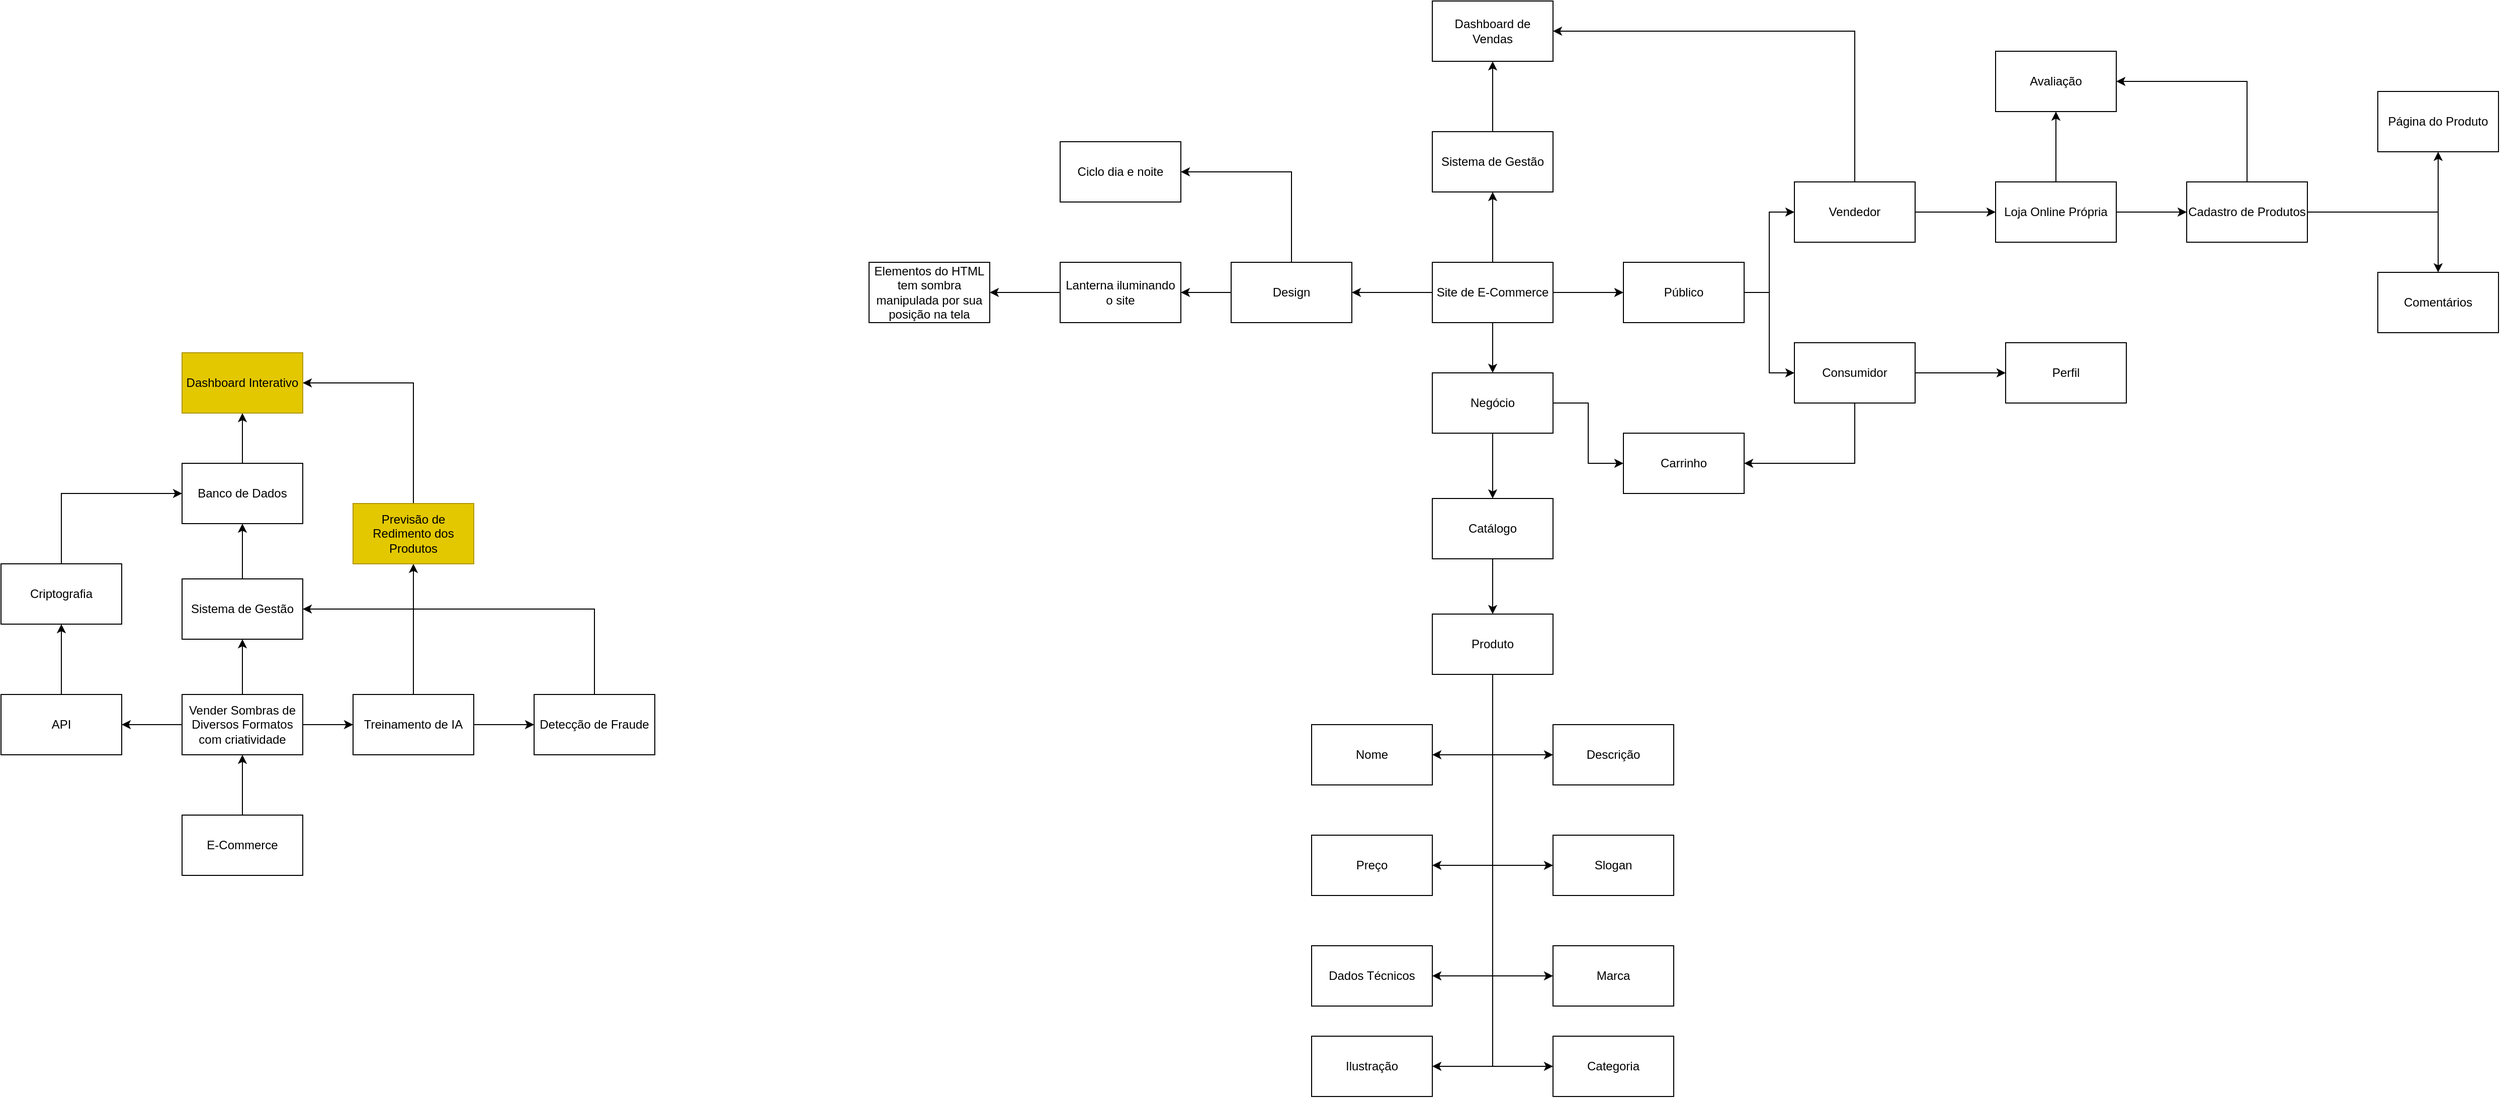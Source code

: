 <mxfile version="26.1.2">
  <diagram name="Página-1" id="C9cEIiKyZK1KmU4NjCaQ">
    <mxGraphModel dx="2950" dy="717" grid="1" gridSize="10" guides="1" tooltips="1" connect="1" arrows="1" fold="1" page="1" pageScale="1" pageWidth="827" pageHeight="1169" math="0" shadow="0">
      <root>
        <mxCell id="0" />
        <mxCell id="1" parent="0" />
        <mxCell id="oSPMD-teFhX5AmUhnf4v-3" style="edgeStyle=orthogonalEdgeStyle;rounded=0;orthogonalLoop=1;jettySize=auto;html=1;entryX=0.5;entryY=0;entryDx=0;entryDy=0;" edge="1" parent="1" source="oSPMD-teFhX5AmUhnf4v-1" target="oSPMD-teFhX5AmUhnf4v-2">
          <mxGeometry relative="1" as="geometry" />
        </mxCell>
        <mxCell id="oSPMD-teFhX5AmUhnf4v-9" style="edgeStyle=orthogonalEdgeStyle;rounded=0;orthogonalLoop=1;jettySize=auto;html=1;entryX=1;entryY=0.5;entryDx=0;entryDy=0;" edge="1" parent="1" source="oSPMD-teFhX5AmUhnf4v-1" target="oSPMD-teFhX5AmUhnf4v-8">
          <mxGeometry relative="1" as="geometry" />
        </mxCell>
        <mxCell id="oSPMD-teFhX5AmUhnf4v-31" value="" style="edgeStyle=orthogonalEdgeStyle;rounded=0;orthogonalLoop=1;jettySize=auto;html=1;" edge="1" parent="1" source="oSPMD-teFhX5AmUhnf4v-1" target="oSPMD-teFhX5AmUhnf4v-30">
          <mxGeometry relative="1" as="geometry" />
        </mxCell>
        <mxCell id="oSPMD-teFhX5AmUhnf4v-34" value="" style="edgeStyle=orthogonalEdgeStyle;rounded=0;orthogonalLoop=1;jettySize=auto;html=1;" edge="1" parent="1" source="oSPMD-teFhX5AmUhnf4v-1" target="oSPMD-teFhX5AmUhnf4v-33">
          <mxGeometry relative="1" as="geometry" />
        </mxCell>
        <mxCell id="oSPMD-teFhX5AmUhnf4v-1" value="Site de E-Commerce" style="rounded=0;whiteSpace=wrap;html=1;" vertex="1" parent="1">
          <mxGeometry x="360" y="290" width="120" height="60" as="geometry" />
        </mxCell>
        <mxCell id="oSPMD-teFhX5AmUhnf4v-13" value="" style="edgeStyle=orthogonalEdgeStyle;rounded=0;orthogonalLoop=1;jettySize=auto;html=1;" edge="1" parent="1" source="oSPMD-teFhX5AmUhnf4v-2" target="oSPMD-teFhX5AmUhnf4v-11">
          <mxGeometry relative="1" as="geometry" />
        </mxCell>
        <mxCell id="oSPMD-teFhX5AmUhnf4v-45" value="" style="edgeStyle=orthogonalEdgeStyle;rounded=0;orthogonalLoop=1;jettySize=auto;html=1;" edge="1" parent="1" source="oSPMD-teFhX5AmUhnf4v-2" target="oSPMD-teFhX5AmUhnf4v-44">
          <mxGeometry relative="1" as="geometry" />
        </mxCell>
        <mxCell id="oSPMD-teFhX5AmUhnf4v-2" value="Negócio" style="rounded=0;whiteSpace=wrap;html=1;" vertex="1" parent="1">
          <mxGeometry x="360" y="400" width="120" height="60" as="geometry" />
        </mxCell>
        <mxCell id="oSPMD-teFhX5AmUhnf4v-25" style="edgeStyle=orthogonalEdgeStyle;rounded=0;orthogonalLoop=1;jettySize=auto;html=1;entryX=1;entryY=0.5;entryDx=0;entryDy=0;" edge="1" parent="1" source="oSPMD-teFhX5AmUhnf4v-8" target="oSPMD-teFhX5AmUhnf4v-24">
          <mxGeometry relative="1" as="geometry">
            <Array as="points">
              <mxPoint x="220" y="200" />
            </Array>
          </mxGeometry>
        </mxCell>
        <mxCell id="oSPMD-teFhX5AmUhnf4v-27" style="edgeStyle=orthogonalEdgeStyle;rounded=0;orthogonalLoop=1;jettySize=auto;html=1;entryX=1;entryY=0.5;entryDx=0;entryDy=0;" edge="1" parent="1" source="oSPMD-teFhX5AmUhnf4v-8" target="oSPMD-teFhX5AmUhnf4v-26">
          <mxGeometry relative="1" as="geometry" />
        </mxCell>
        <mxCell id="oSPMD-teFhX5AmUhnf4v-8" value="Design" style="rounded=0;whiteSpace=wrap;html=1;" vertex="1" parent="1">
          <mxGeometry x="160" y="290" width="120" height="60" as="geometry" />
        </mxCell>
        <mxCell id="oSPMD-teFhX5AmUhnf4v-18" style="edgeStyle=orthogonalEdgeStyle;rounded=0;orthogonalLoop=1;jettySize=auto;html=1;entryX=0.5;entryY=0;entryDx=0;entryDy=0;" edge="1" parent="1" source="oSPMD-teFhX5AmUhnf4v-11" target="oSPMD-teFhX5AmUhnf4v-17">
          <mxGeometry relative="1" as="geometry" />
        </mxCell>
        <mxCell id="oSPMD-teFhX5AmUhnf4v-11" value="Catálogo" style="rounded=0;whiteSpace=wrap;html=1;" vertex="1" parent="1">
          <mxGeometry x="360" y="525" width="120" height="60" as="geometry" />
        </mxCell>
        <mxCell id="oSPMD-teFhX5AmUhnf4v-62" style="edgeStyle=orthogonalEdgeStyle;rounded=0;orthogonalLoop=1;jettySize=auto;html=1;entryX=1;entryY=0.5;entryDx=0;entryDy=0;" edge="1" parent="1" source="oSPMD-teFhX5AmUhnf4v-17" target="oSPMD-teFhX5AmUhnf4v-22">
          <mxGeometry relative="1" as="geometry" />
        </mxCell>
        <mxCell id="oSPMD-teFhX5AmUhnf4v-63" style="edgeStyle=orthogonalEdgeStyle;rounded=0;orthogonalLoop=1;jettySize=auto;html=1;entryX=0;entryY=0.5;entryDx=0;entryDy=0;" edge="1" parent="1" source="oSPMD-teFhX5AmUhnf4v-17" target="oSPMD-teFhX5AmUhnf4v-60">
          <mxGeometry relative="1" as="geometry">
            <Array as="points">
              <mxPoint x="420" y="780" />
            </Array>
          </mxGeometry>
        </mxCell>
        <mxCell id="oSPMD-teFhX5AmUhnf4v-64" style="edgeStyle=orthogonalEdgeStyle;rounded=0;orthogonalLoop=1;jettySize=auto;html=1;entryX=1;entryY=0.5;entryDx=0;entryDy=0;" edge="1" parent="1" source="oSPMD-teFhX5AmUhnf4v-17" target="oSPMD-teFhX5AmUhnf4v-59">
          <mxGeometry relative="1" as="geometry" />
        </mxCell>
        <mxCell id="oSPMD-teFhX5AmUhnf4v-66" style="edgeStyle=orthogonalEdgeStyle;rounded=0;orthogonalLoop=1;jettySize=auto;html=1;entryX=0;entryY=0.5;entryDx=0;entryDy=0;" edge="1" parent="1" source="oSPMD-teFhX5AmUhnf4v-17" target="oSPMD-teFhX5AmUhnf4v-65">
          <mxGeometry relative="1" as="geometry" />
        </mxCell>
        <mxCell id="oSPMD-teFhX5AmUhnf4v-68" style="edgeStyle=orthogonalEdgeStyle;rounded=0;orthogonalLoop=1;jettySize=auto;html=1;entryX=1;entryY=0.5;entryDx=0;entryDy=0;" edge="1" parent="1" source="oSPMD-teFhX5AmUhnf4v-17" target="oSPMD-teFhX5AmUhnf4v-67">
          <mxGeometry relative="1" as="geometry" />
        </mxCell>
        <mxCell id="oSPMD-teFhX5AmUhnf4v-70" style="edgeStyle=orthogonalEdgeStyle;rounded=0;orthogonalLoop=1;jettySize=auto;html=1;entryX=0;entryY=0.5;entryDx=0;entryDy=0;" edge="1" parent="1" source="oSPMD-teFhX5AmUhnf4v-17" target="oSPMD-teFhX5AmUhnf4v-69">
          <mxGeometry relative="1" as="geometry" />
        </mxCell>
        <mxCell id="oSPMD-teFhX5AmUhnf4v-72" style="edgeStyle=orthogonalEdgeStyle;rounded=0;orthogonalLoop=1;jettySize=auto;html=1;" edge="1" parent="1" source="oSPMD-teFhX5AmUhnf4v-17" target="oSPMD-teFhX5AmUhnf4v-71">
          <mxGeometry relative="1" as="geometry">
            <Array as="points">
              <mxPoint x="420" y="1090" />
            </Array>
          </mxGeometry>
        </mxCell>
        <mxCell id="oSPMD-teFhX5AmUhnf4v-76" style="edgeStyle=orthogonalEdgeStyle;rounded=0;orthogonalLoop=1;jettySize=auto;html=1;entryX=0;entryY=0.5;entryDx=0;entryDy=0;" edge="1" parent="1" source="oSPMD-teFhX5AmUhnf4v-17" target="oSPMD-teFhX5AmUhnf4v-19">
          <mxGeometry relative="1" as="geometry" />
        </mxCell>
        <mxCell id="oSPMD-teFhX5AmUhnf4v-17" value="Produto" style="rounded=0;whiteSpace=wrap;html=1;" vertex="1" parent="1">
          <mxGeometry x="360" y="640" width="120" height="60" as="geometry" />
        </mxCell>
        <mxCell id="oSPMD-teFhX5AmUhnf4v-19" value="Categoria" style="rounded=0;whiteSpace=wrap;html=1;" vertex="1" parent="1">
          <mxGeometry x="480" y="1060" width="120" height="60" as="geometry" />
        </mxCell>
        <mxCell id="oSPMD-teFhX5AmUhnf4v-22" value="Nome" style="rounded=0;whiteSpace=wrap;html=1;" vertex="1" parent="1">
          <mxGeometry x="240" y="750" width="120" height="60" as="geometry" />
        </mxCell>
        <mxCell id="oSPMD-teFhX5AmUhnf4v-24" value="Ciclo dia e noite" style="rounded=0;whiteSpace=wrap;html=1;" vertex="1" parent="1">
          <mxGeometry x="-10" y="170" width="120" height="60" as="geometry" />
        </mxCell>
        <mxCell id="oSPMD-teFhX5AmUhnf4v-29" value="" style="edgeStyle=orthogonalEdgeStyle;rounded=0;orthogonalLoop=1;jettySize=auto;html=1;" edge="1" parent="1" source="oSPMD-teFhX5AmUhnf4v-26" target="oSPMD-teFhX5AmUhnf4v-28">
          <mxGeometry relative="1" as="geometry" />
        </mxCell>
        <mxCell id="oSPMD-teFhX5AmUhnf4v-26" value="Lanterna iluminando o site" style="rounded=0;whiteSpace=wrap;html=1;" vertex="1" parent="1">
          <mxGeometry x="-10" y="290" width="120" height="60" as="geometry" />
        </mxCell>
        <mxCell id="oSPMD-teFhX5AmUhnf4v-28" value="Elementos do HTML tem sombra manipulada por sua posição na tela" style="rounded=0;whiteSpace=wrap;html=1;" vertex="1" parent="1">
          <mxGeometry x="-200" y="290" width="120" height="60" as="geometry" />
        </mxCell>
        <mxCell id="oSPMD-teFhX5AmUhnf4v-52" style="edgeStyle=orthogonalEdgeStyle;rounded=0;orthogonalLoop=1;jettySize=auto;html=1;entryX=0.5;entryY=1;entryDx=0;entryDy=0;" edge="1" parent="1" source="oSPMD-teFhX5AmUhnf4v-30" target="oSPMD-teFhX5AmUhnf4v-32">
          <mxGeometry relative="1" as="geometry" />
        </mxCell>
        <mxCell id="oSPMD-teFhX5AmUhnf4v-30" value="Sistema de Gestão" style="rounded=0;whiteSpace=wrap;html=1;" vertex="1" parent="1">
          <mxGeometry x="360" y="160" width="120" height="60" as="geometry" />
        </mxCell>
        <mxCell id="oSPMD-teFhX5AmUhnf4v-32" value="Dashboard de Vendas" style="rounded=0;whiteSpace=wrap;html=1;" vertex="1" parent="1">
          <mxGeometry x="360" y="30" width="120" height="60" as="geometry" />
        </mxCell>
        <mxCell id="oSPMD-teFhX5AmUhnf4v-36" style="edgeStyle=orthogonalEdgeStyle;rounded=0;orthogonalLoop=1;jettySize=auto;html=1;entryX=0;entryY=0.5;entryDx=0;entryDy=0;" edge="1" parent="1" source="oSPMD-teFhX5AmUhnf4v-33" target="oSPMD-teFhX5AmUhnf4v-35">
          <mxGeometry relative="1" as="geometry" />
        </mxCell>
        <mxCell id="oSPMD-teFhX5AmUhnf4v-38" style="edgeStyle=orthogonalEdgeStyle;rounded=0;orthogonalLoop=1;jettySize=auto;html=1;entryX=0;entryY=0.5;entryDx=0;entryDy=0;" edge="1" parent="1" source="oSPMD-teFhX5AmUhnf4v-33" target="oSPMD-teFhX5AmUhnf4v-37">
          <mxGeometry relative="1" as="geometry" />
        </mxCell>
        <mxCell id="oSPMD-teFhX5AmUhnf4v-33" value="Público" style="rounded=0;whiteSpace=wrap;html=1;" vertex="1" parent="1">
          <mxGeometry x="550" y="290" width="120" height="60" as="geometry" />
        </mxCell>
        <mxCell id="oSPMD-teFhX5AmUhnf4v-48" style="edgeStyle=orthogonalEdgeStyle;rounded=0;orthogonalLoop=1;jettySize=auto;html=1;entryX=0;entryY=0.5;entryDx=0;entryDy=0;" edge="1" parent="1" source="oSPMD-teFhX5AmUhnf4v-35" target="oSPMD-teFhX5AmUhnf4v-47">
          <mxGeometry relative="1" as="geometry" />
        </mxCell>
        <mxCell id="oSPMD-teFhX5AmUhnf4v-51" style="edgeStyle=orthogonalEdgeStyle;rounded=0;orthogonalLoop=1;jettySize=auto;html=1;entryX=1;entryY=0.5;entryDx=0;entryDy=0;" edge="1" parent="1" source="oSPMD-teFhX5AmUhnf4v-35" target="oSPMD-teFhX5AmUhnf4v-44">
          <mxGeometry relative="1" as="geometry">
            <mxPoint x="780" y="490" as="targetPoint" />
            <Array as="points">
              <mxPoint x="780" y="490" />
            </Array>
          </mxGeometry>
        </mxCell>
        <mxCell id="oSPMD-teFhX5AmUhnf4v-35" value="Consumidor" style="rounded=0;whiteSpace=wrap;html=1;" vertex="1" parent="1">
          <mxGeometry x="720" y="370" width="120" height="60" as="geometry" />
        </mxCell>
        <mxCell id="oSPMD-teFhX5AmUhnf4v-40" style="edgeStyle=orthogonalEdgeStyle;rounded=0;orthogonalLoop=1;jettySize=auto;html=1;entryX=0;entryY=0.5;entryDx=0;entryDy=0;" edge="1" parent="1" source="oSPMD-teFhX5AmUhnf4v-37" target="oSPMD-teFhX5AmUhnf4v-39">
          <mxGeometry relative="1" as="geometry" />
        </mxCell>
        <mxCell id="oSPMD-teFhX5AmUhnf4v-57" style="edgeStyle=orthogonalEdgeStyle;rounded=0;orthogonalLoop=1;jettySize=auto;html=1;entryX=1;entryY=0.5;entryDx=0;entryDy=0;" edge="1" parent="1" source="oSPMD-teFhX5AmUhnf4v-37" target="oSPMD-teFhX5AmUhnf4v-32">
          <mxGeometry relative="1" as="geometry">
            <Array as="points">
              <mxPoint x="780" y="60" />
            </Array>
          </mxGeometry>
        </mxCell>
        <mxCell id="oSPMD-teFhX5AmUhnf4v-37" value="Vendedor" style="rounded=0;whiteSpace=wrap;html=1;" vertex="1" parent="1">
          <mxGeometry x="720" y="210" width="120" height="60" as="geometry" />
        </mxCell>
        <mxCell id="oSPMD-teFhX5AmUhnf4v-42" style="edgeStyle=orthogonalEdgeStyle;rounded=0;orthogonalLoop=1;jettySize=auto;html=1;entryX=0;entryY=0.5;entryDx=0;entryDy=0;" edge="1" parent="1" source="oSPMD-teFhX5AmUhnf4v-39" target="oSPMD-teFhX5AmUhnf4v-41">
          <mxGeometry relative="1" as="geometry" />
        </mxCell>
        <mxCell id="oSPMD-teFhX5AmUhnf4v-50" value="" style="edgeStyle=orthogonalEdgeStyle;rounded=0;orthogonalLoop=1;jettySize=auto;html=1;" edge="1" parent="1" source="oSPMD-teFhX5AmUhnf4v-39" target="oSPMD-teFhX5AmUhnf4v-49">
          <mxGeometry relative="1" as="geometry" />
        </mxCell>
        <mxCell id="oSPMD-teFhX5AmUhnf4v-39" value="Loja Online Própria" style="rounded=0;whiteSpace=wrap;html=1;" vertex="1" parent="1">
          <mxGeometry x="920" y="210" width="120" height="60" as="geometry" />
        </mxCell>
        <mxCell id="oSPMD-teFhX5AmUhnf4v-55" style="edgeStyle=orthogonalEdgeStyle;rounded=0;orthogonalLoop=1;jettySize=auto;html=1;" edge="1" parent="1" source="oSPMD-teFhX5AmUhnf4v-41" target="oSPMD-teFhX5AmUhnf4v-54">
          <mxGeometry relative="1" as="geometry" />
        </mxCell>
        <mxCell id="oSPMD-teFhX5AmUhnf4v-56" style="edgeStyle=orthogonalEdgeStyle;rounded=0;orthogonalLoop=1;jettySize=auto;html=1;" edge="1" parent="1" source="oSPMD-teFhX5AmUhnf4v-41" target="oSPMD-teFhX5AmUhnf4v-53">
          <mxGeometry relative="1" as="geometry" />
        </mxCell>
        <mxCell id="oSPMD-teFhX5AmUhnf4v-58" style="edgeStyle=orthogonalEdgeStyle;rounded=0;orthogonalLoop=1;jettySize=auto;html=1;entryX=1;entryY=0.5;entryDx=0;entryDy=0;" edge="1" parent="1" source="oSPMD-teFhX5AmUhnf4v-41" target="oSPMD-teFhX5AmUhnf4v-49">
          <mxGeometry relative="1" as="geometry">
            <Array as="points">
              <mxPoint x="1170" y="110" />
            </Array>
          </mxGeometry>
        </mxCell>
        <mxCell id="oSPMD-teFhX5AmUhnf4v-41" value="Cadastro de Produtos" style="rounded=0;whiteSpace=wrap;html=1;" vertex="1" parent="1">
          <mxGeometry x="1110" y="210" width="120" height="60" as="geometry" />
        </mxCell>
        <mxCell id="oSPMD-teFhX5AmUhnf4v-44" value="Carrinho" style="rounded=0;whiteSpace=wrap;html=1;" vertex="1" parent="1">
          <mxGeometry x="550" y="460" width="120" height="60" as="geometry" />
        </mxCell>
        <mxCell id="oSPMD-teFhX5AmUhnf4v-47" value="Perfil" style="rounded=0;whiteSpace=wrap;html=1;" vertex="1" parent="1">
          <mxGeometry x="930" y="370" width="120" height="60" as="geometry" />
        </mxCell>
        <mxCell id="oSPMD-teFhX5AmUhnf4v-49" value="Avaliação" style="rounded=0;whiteSpace=wrap;html=1;" vertex="1" parent="1">
          <mxGeometry x="920" y="80" width="120" height="60" as="geometry" />
        </mxCell>
        <mxCell id="oSPMD-teFhX5AmUhnf4v-53" value="Página do Produto" style="rounded=0;whiteSpace=wrap;html=1;" vertex="1" parent="1">
          <mxGeometry x="1300" y="120" width="120" height="60" as="geometry" />
        </mxCell>
        <mxCell id="oSPMD-teFhX5AmUhnf4v-54" value="Comentários" style="rounded=0;whiteSpace=wrap;html=1;" vertex="1" parent="1">
          <mxGeometry x="1300" y="300" width="120" height="60" as="geometry" />
        </mxCell>
        <mxCell id="oSPMD-teFhX5AmUhnf4v-59" value="Preço" style="rounded=0;whiteSpace=wrap;html=1;" vertex="1" parent="1">
          <mxGeometry x="240" y="860" width="120" height="60" as="geometry" />
        </mxCell>
        <mxCell id="oSPMD-teFhX5AmUhnf4v-60" value="Descrição" style="rounded=0;whiteSpace=wrap;html=1;" vertex="1" parent="1">
          <mxGeometry x="480" y="750" width="120" height="60" as="geometry" />
        </mxCell>
        <mxCell id="oSPMD-teFhX5AmUhnf4v-65" value="Slogan" style="rounded=0;whiteSpace=wrap;html=1;" vertex="1" parent="1">
          <mxGeometry x="480" y="860" width="120" height="60" as="geometry" />
        </mxCell>
        <mxCell id="oSPMD-teFhX5AmUhnf4v-67" value="Dados Técnicos" style="rounded=0;whiteSpace=wrap;html=1;" vertex="1" parent="1">
          <mxGeometry x="240" y="970" width="120" height="60" as="geometry" />
        </mxCell>
        <mxCell id="oSPMD-teFhX5AmUhnf4v-69" value="Marca" style="rounded=0;whiteSpace=wrap;html=1;" vertex="1" parent="1">
          <mxGeometry x="480" y="970" width="120" height="60" as="geometry" />
        </mxCell>
        <mxCell id="oSPMD-teFhX5AmUhnf4v-71" value="Ilustração" style="rounded=0;whiteSpace=wrap;html=1;" vertex="1" parent="1">
          <mxGeometry x="240" y="1060" width="120" height="60" as="geometry" />
        </mxCell>
        <mxCell id="oSPMD-teFhX5AmUhnf4v-94" style="edgeStyle=orthogonalEdgeStyle;rounded=0;orthogonalLoop=1;jettySize=auto;html=1;entryX=0.5;entryY=1;entryDx=0;entryDy=0;" edge="1" parent="1" source="oSPMD-teFhX5AmUhnf4v-77" target="oSPMD-teFhX5AmUhnf4v-84">
          <mxGeometry relative="1" as="geometry" />
        </mxCell>
        <mxCell id="oSPMD-teFhX5AmUhnf4v-77" value="E-Commerce" style="rounded=0;whiteSpace=wrap;html=1;" vertex="1" parent="1">
          <mxGeometry x="-883" y="840" width="120" height="60" as="geometry" />
        </mxCell>
        <mxCell id="oSPMD-teFhX5AmUhnf4v-82" style="edgeStyle=orthogonalEdgeStyle;rounded=0;orthogonalLoop=1;jettySize=auto;html=1;entryX=0;entryY=0.5;entryDx=0;entryDy=0;" edge="1" parent="1" source="oSPMD-teFhX5AmUhnf4v-79" target="oSPMD-teFhX5AmUhnf4v-80">
          <mxGeometry relative="1" as="geometry" />
        </mxCell>
        <mxCell id="oSPMD-teFhX5AmUhnf4v-101" style="edgeStyle=orthogonalEdgeStyle;rounded=0;orthogonalLoop=1;jettySize=auto;html=1;entryX=0.5;entryY=1;entryDx=0;entryDy=0;" edge="1" parent="1" source="oSPMD-teFhX5AmUhnf4v-79" target="oSPMD-teFhX5AmUhnf4v-99">
          <mxGeometry relative="1" as="geometry" />
        </mxCell>
        <mxCell id="oSPMD-teFhX5AmUhnf4v-79" value="Treinamento de IA" style="rounded=0;whiteSpace=wrap;html=1;" vertex="1" parent="1">
          <mxGeometry x="-713" y="720" width="120" height="60" as="geometry" />
        </mxCell>
        <mxCell id="oSPMD-teFhX5AmUhnf4v-102" style="edgeStyle=orthogonalEdgeStyle;rounded=0;orthogonalLoop=1;jettySize=auto;html=1;entryX=1;entryY=0.5;entryDx=0;entryDy=0;" edge="1" parent="1" source="oSPMD-teFhX5AmUhnf4v-80" target="oSPMD-teFhX5AmUhnf4v-86">
          <mxGeometry relative="1" as="geometry">
            <Array as="points">
              <mxPoint x="-473" y="635" />
            </Array>
          </mxGeometry>
        </mxCell>
        <mxCell id="oSPMD-teFhX5AmUhnf4v-80" value="Detecção de Fraude" style="rounded=0;whiteSpace=wrap;html=1;" vertex="1" parent="1">
          <mxGeometry x="-533" y="720" width="120" height="60" as="geometry" />
        </mxCell>
        <mxCell id="oSPMD-teFhX5AmUhnf4v-85" style="edgeStyle=orthogonalEdgeStyle;rounded=0;orthogonalLoop=1;jettySize=auto;html=1;entryX=0;entryY=0.5;entryDx=0;entryDy=0;" edge="1" parent="1" source="oSPMD-teFhX5AmUhnf4v-84" target="oSPMD-teFhX5AmUhnf4v-79">
          <mxGeometry relative="1" as="geometry" />
        </mxCell>
        <mxCell id="oSPMD-teFhX5AmUhnf4v-87" style="edgeStyle=orthogonalEdgeStyle;rounded=0;orthogonalLoop=1;jettySize=auto;html=1;entryX=0.5;entryY=1;entryDx=0;entryDy=0;" edge="1" parent="1" source="oSPMD-teFhX5AmUhnf4v-84" target="oSPMD-teFhX5AmUhnf4v-86">
          <mxGeometry relative="1" as="geometry" />
        </mxCell>
        <mxCell id="oSPMD-teFhX5AmUhnf4v-93" value="" style="edgeStyle=orthogonalEdgeStyle;rounded=0;orthogonalLoop=1;jettySize=auto;html=1;" edge="1" parent="1" source="oSPMD-teFhX5AmUhnf4v-84" target="oSPMD-teFhX5AmUhnf4v-92">
          <mxGeometry relative="1" as="geometry" />
        </mxCell>
        <mxCell id="oSPMD-teFhX5AmUhnf4v-84" value="Vender Sombras de Diversos Formatos com criatividade" style="rounded=0;whiteSpace=wrap;html=1;" vertex="1" parent="1">
          <mxGeometry x="-883" y="720" width="120" height="60" as="geometry" />
        </mxCell>
        <mxCell id="oSPMD-teFhX5AmUhnf4v-89" value="" style="edgeStyle=orthogonalEdgeStyle;rounded=0;orthogonalLoop=1;jettySize=auto;html=1;" edge="1" parent="1" source="oSPMD-teFhX5AmUhnf4v-86" target="oSPMD-teFhX5AmUhnf4v-88">
          <mxGeometry relative="1" as="geometry" />
        </mxCell>
        <mxCell id="oSPMD-teFhX5AmUhnf4v-86" value="Sistema de Gestão" style="rounded=0;whiteSpace=wrap;html=1;" vertex="1" parent="1">
          <mxGeometry x="-883" y="605" width="120" height="60" as="geometry" />
        </mxCell>
        <mxCell id="oSPMD-teFhX5AmUhnf4v-91" value="" style="edgeStyle=orthogonalEdgeStyle;rounded=0;orthogonalLoop=1;jettySize=auto;html=1;" edge="1" parent="1" source="oSPMD-teFhX5AmUhnf4v-88" target="oSPMD-teFhX5AmUhnf4v-90">
          <mxGeometry relative="1" as="geometry" />
        </mxCell>
        <mxCell id="oSPMD-teFhX5AmUhnf4v-88" value="Banco de Dados" style="rounded=0;whiteSpace=wrap;html=1;" vertex="1" parent="1">
          <mxGeometry x="-883" y="490" width="120" height="60" as="geometry" />
        </mxCell>
        <mxCell id="oSPMD-teFhX5AmUhnf4v-90" value="Dashboard Interativo" style="rounded=0;whiteSpace=wrap;html=1;fillColor=#e3c800;fontColor=#000000;strokeColor=#B09500;" vertex="1" parent="1">
          <mxGeometry x="-883" y="380" width="120" height="60" as="geometry" />
        </mxCell>
        <mxCell id="oSPMD-teFhX5AmUhnf4v-98" style="edgeStyle=orthogonalEdgeStyle;rounded=0;orthogonalLoop=1;jettySize=auto;html=1;entryX=0.5;entryY=1;entryDx=0;entryDy=0;" edge="1" parent="1" source="oSPMD-teFhX5AmUhnf4v-92" target="oSPMD-teFhX5AmUhnf4v-96">
          <mxGeometry relative="1" as="geometry">
            <mxPoint x="-1003" y="670" as="targetPoint" />
          </mxGeometry>
        </mxCell>
        <mxCell id="oSPMD-teFhX5AmUhnf4v-92" value="API" style="rounded=0;whiteSpace=wrap;html=1;" vertex="1" parent="1">
          <mxGeometry x="-1063" y="720" width="120" height="60" as="geometry" />
        </mxCell>
        <mxCell id="oSPMD-teFhX5AmUhnf4v-97" style="edgeStyle=orthogonalEdgeStyle;rounded=0;orthogonalLoop=1;jettySize=auto;html=1;entryX=0;entryY=0.5;entryDx=0;entryDy=0;" edge="1" parent="1" source="oSPMD-teFhX5AmUhnf4v-96" target="oSPMD-teFhX5AmUhnf4v-88">
          <mxGeometry relative="1" as="geometry">
            <Array as="points">
              <mxPoint x="-1003" y="520" />
            </Array>
          </mxGeometry>
        </mxCell>
        <mxCell id="oSPMD-teFhX5AmUhnf4v-96" value="Criptografia" style="rounded=0;whiteSpace=wrap;html=1;" vertex="1" parent="1">
          <mxGeometry x="-1063" y="590" width="120" height="60" as="geometry" />
        </mxCell>
        <mxCell id="oSPMD-teFhX5AmUhnf4v-100" style="edgeStyle=orthogonalEdgeStyle;rounded=0;orthogonalLoop=1;jettySize=auto;html=1;entryX=1;entryY=0.5;entryDx=0;entryDy=0;" edge="1" parent="1" source="oSPMD-teFhX5AmUhnf4v-99" target="oSPMD-teFhX5AmUhnf4v-90">
          <mxGeometry relative="1" as="geometry">
            <Array as="points">
              <mxPoint x="-653" y="410" />
            </Array>
          </mxGeometry>
        </mxCell>
        <mxCell id="oSPMD-teFhX5AmUhnf4v-99" value="Previsão de Redimento dos Produtos" style="rounded=0;whiteSpace=wrap;html=1;fillColor=#e3c800;fontColor=#000000;strokeColor=#B09500;" vertex="1" parent="1">
          <mxGeometry x="-713" y="530" width="120" height="60" as="geometry" />
        </mxCell>
      </root>
    </mxGraphModel>
  </diagram>
</mxfile>
